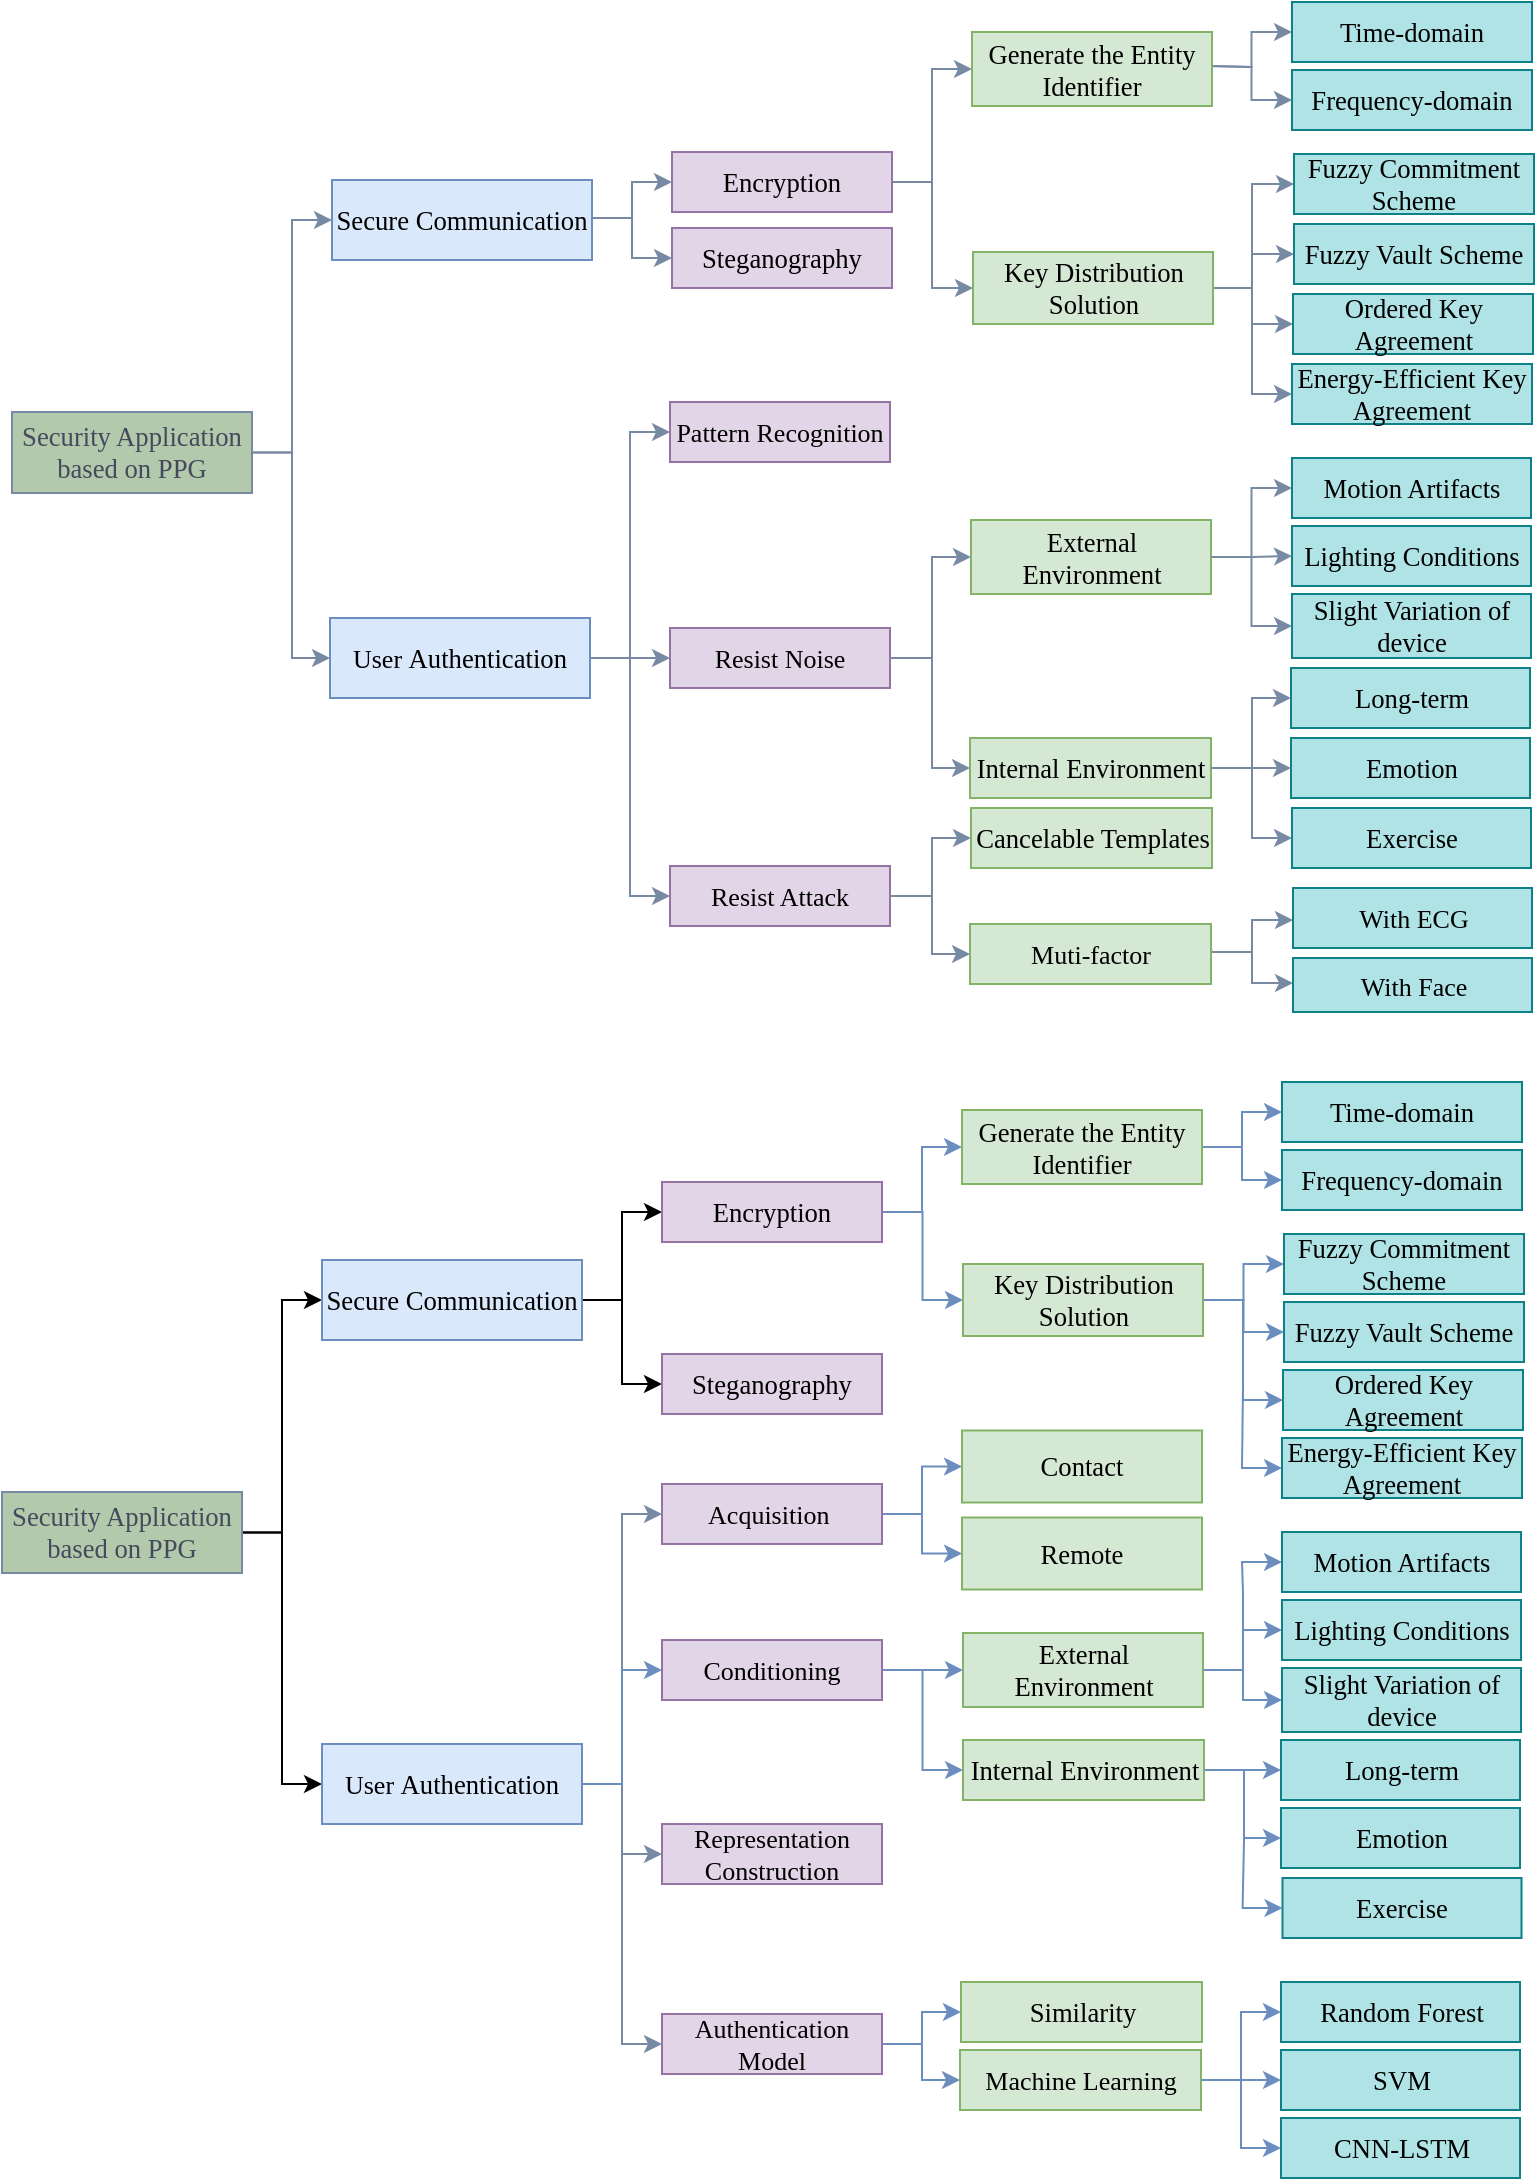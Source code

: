 <mxfile version="20.5.1" type="github">
  <diagram id="R2lEEEUBdFMjLlhIrx00" name="Page-1">
    <mxGraphModel dx="1434" dy="887" grid="1" gridSize="10" guides="1" tooltips="1" connect="1" arrows="1" fold="1" page="1" pageScale="1" pageWidth="850" pageHeight="1100" math="0" shadow="0" extFonts="Permanent Marker^https://fonts.googleapis.com/css?family=Permanent+Marker">
      <root>
        <mxCell id="0" />
        <mxCell id="1" parent="0" />
        <mxCell id="hjBMN0ESbZGBYcGNyfqj-2" style="edgeStyle=orthogonalEdgeStyle;rounded=0;orthogonalLoop=1;jettySize=auto;html=1;entryX=0;entryY=0.5;entryDx=0;entryDy=0;fillColor=#B2C9AB;strokeColor=#788AA3;fontColor=#46495D;exitX=1;exitY=0.5;exitDx=0;exitDy=0;" parent="1" source="7kK_4Ma0JGCiKMvr0xMD-1" target="hjBMN0ESbZGBYcGNyfqj-1" edge="1">
          <mxGeometry relative="1" as="geometry">
            <Array as="points">
              <mxPoint x="190" y="225" />
              <mxPoint x="190" y="109" />
            </Array>
            <mxPoint x="180" y="168.5" as="sourcePoint" />
            <mxPoint x="220" y="49" as="targetPoint" />
          </mxGeometry>
        </mxCell>
        <mxCell id="hjBMN0ESbZGBYcGNyfqj-22" style="edgeStyle=orthogonalEdgeStyle;rounded=0;orthogonalLoop=1;jettySize=auto;html=1;fillColor=#B2C9AB;strokeColor=#788AA3;fontColor=#46495D;exitX=1;exitY=0.5;exitDx=0;exitDy=0;entryX=0;entryY=0.5;entryDx=0;entryDy=0;" parent="1" source="7kK_4Ma0JGCiKMvr0xMD-1" target="O8F0JCfiDlLxA4v2om1o-1" edge="1">
          <mxGeometry relative="1" as="geometry">
            <mxPoint x="140" y="335" as="targetPoint" />
            <Array as="points">
              <mxPoint x="190" y="225" />
              <mxPoint x="190" y="328" />
            </Array>
            <mxPoint x="180" y="168.5" as="sourcePoint" />
          </mxGeometry>
        </mxCell>
        <mxCell id="7kK_4Ma0JGCiKMvr0xMD-1" value="&lt;span style=&quot;font-size: 10pt&quot;&gt;&lt;font face=&quot;Times New Roman&quot;&gt;Security Application based on PPG&lt;/font&gt;&lt;/span&gt;" style="rounded=0;whiteSpace=wrap;html=1;fillColor=#B2C9AB;strokeColor=#788AA3;fontColor=#46495D;" parent="1" vertex="1">
          <mxGeometry x="50" y="205" width="120" height="40.5" as="geometry" />
        </mxCell>
        <mxCell id="hjBMN0ESbZGBYcGNyfqj-33" style="edgeStyle=orthogonalEdgeStyle;rounded=0;orthogonalLoop=1;jettySize=auto;html=1;entryX=0;entryY=0.5;entryDx=0;entryDy=0;fillColor=#B2C9AB;strokeColor=#788AA3;exitX=1;exitY=0.5;exitDx=0;exitDy=0;fontColor=#46495D;" parent="1" source="O8F0JCfiDlLxA4v2om1o-4" target="hjBMN0ESbZGBYcGNyfqj-32" edge="1">
          <mxGeometry relative="1" as="geometry">
            <mxPoint x="586.5" y="379.93" as="sourcePoint" />
            <Array as="points">
              <mxPoint x="510" y="328" />
              <mxPoint x="510" y="277" />
            </Array>
          </mxGeometry>
        </mxCell>
        <mxCell id="hjBMN0ESbZGBYcGNyfqj-52" style="edgeStyle=orthogonalEdgeStyle;rounded=0;orthogonalLoop=1;jettySize=auto;html=1;entryX=0;entryY=0.5;entryDx=0;entryDy=0;fillColor=#B2C9AB;strokeColor=#788AA3;exitX=1;exitY=0.5;exitDx=0;exitDy=0;fontColor=#46495D;" parent="1" source="O8F0JCfiDlLxA4v2om1o-4" target="hjBMN0ESbZGBYcGNyfqj-51" edge="1">
          <mxGeometry relative="1" as="geometry">
            <mxPoint x="586.5" y="379.93" as="sourcePoint" />
            <Array as="points">
              <mxPoint x="510" y="328" />
              <mxPoint x="510" y="383" />
            </Array>
          </mxGeometry>
        </mxCell>
        <mxCell id="hjBMN0ESbZGBYcGNyfqj-8" style="edgeStyle=orthogonalEdgeStyle;rounded=0;orthogonalLoop=1;jettySize=auto;html=1;entryX=0;entryY=0.5;entryDx=0;entryDy=0;fillColor=#B2C9AB;strokeColor=#788AA3;fontColor=#46495D;" parent="1" target="hjBMN0ESbZGBYcGNyfqj-6" edge="1">
          <mxGeometry relative="1" as="geometry">
            <mxPoint x="340" y="118" as="sourcePoint" />
            <Array as="points">
              <mxPoint x="340" y="108" />
              <mxPoint x="360" y="108" />
              <mxPoint x="360" y="90" />
            </Array>
          </mxGeometry>
        </mxCell>
        <mxCell id="hjBMN0ESbZGBYcGNyfqj-9" style="edgeStyle=orthogonalEdgeStyle;rounded=0;orthogonalLoop=1;jettySize=auto;html=1;entryX=0;entryY=0.5;entryDx=0;entryDy=0;fillColor=#B2C9AB;strokeColor=#788AA3;fontColor=#46495D;" parent="1" target="hjBMN0ESbZGBYcGNyfqj-7" edge="1">
          <mxGeometry relative="1" as="geometry">
            <mxPoint x="340" y="108" as="sourcePoint" />
            <Array as="points">
              <mxPoint x="340" y="108" />
              <mxPoint x="360" y="108" />
              <mxPoint x="360" y="128" />
            </Array>
          </mxGeometry>
        </mxCell>
        <mxCell id="hjBMN0ESbZGBYcGNyfqj-1" value="&lt;span style=&quot;font-size: 10pt&quot;&gt;&lt;font face=&quot;Times New Roman&quot;&gt;Secure Communication&lt;/font&gt;&lt;/span&gt;" style="rounded=0;whiteSpace=wrap;html=1;fillColor=#dae8fc;strokeColor=#6c8ebf;" parent="1" vertex="1">
          <mxGeometry x="210" y="89" width="130" height="40" as="geometry" />
        </mxCell>
        <mxCell id="hjBMN0ESbZGBYcGNyfqj-12" style="edgeStyle=orthogonalEdgeStyle;rounded=0;orthogonalLoop=1;jettySize=auto;html=1;entryX=0;entryY=0.5;entryDx=0;entryDy=0;fillColor=#B2C9AB;strokeColor=#788AA3;fontColor=#46495D;exitX=1;exitY=0.5;exitDx=0;exitDy=0;" parent="1" source="hjBMN0ESbZGBYcGNyfqj-6" target="hjBMN0ESbZGBYcGNyfqj-10" edge="1">
          <mxGeometry relative="1" as="geometry">
            <mxPoint x="490.5" y="98.034" as="sourcePoint" />
            <Array as="points">
              <mxPoint x="510" y="90" />
              <mxPoint x="510" y="34" />
            </Array>
          </mxGeometry>
        </mxCell>
        <mxCell id="hjBMN0ESbZGBYcGNyfqj-13" style="edgeStyle=orthogonalEdgeStyle;rounded=0;orthogonalLoop=1;jettySize=auto;html=1;entryX=0;entryY=0.5;entryDx=0;entryDy=0;fillColor=#B2C9AB;strokeColor=#788AA3;fontColor=#46495D;exitX=1;exitY=0.5;exitDx=0;exitDy=0;" parent="1" source="hjBMN0ESbZGBYcGNyfqj-6" target="hjBMN0ESbZGBYcGNyfqj-11" edge="1">
          <mxGeometry relative="1" as="geometry">
            <mxPoint x="490.5" y="98.034" as="sourcePoint" />
            <Array as="points">
              <mxPoint x="510" y="90" />
              <mxPoint x="510" y="143" />
            </Array>
          </mxGeometry>
        </mxCell>
        <mxCell id="hjBMN0ESbZGBYcGNyfqj-6" value="&lt;span style=&quot;font-family: &amp;#34;noto_regular&amp;#34; ; font-size: 10pt&quot;&gt;Encryption&lt;/span&gt;" style="rounded=0;whiteSpace=wrap;html=1;fillColor=#e1d5e7;strokeColor=#9673a6;" parent="1" vertex="1">
          <mxGeometry x="380" y="75" width="110" height="30" as="geometry" />
        </mxCell>
        <mxCell id="hjBMN0ESbZGBYcGNyfqj-7" value="&lt;span style=&quot;font-family: &amp;#34;noto_regular&amp;#34; ; font-size: 10pt&quot;&gt;Steganography&lt;/span&gt;" style="rounded=0;whiteSpace=wrap;html=1;fillColor=#e1d5e7;strokeColor=#9673a6;" parent="1" vertex="1">
          <mxGeometry x="380" y="113" width="110" height="30" as="geometry" />
        </mxCell>
        <mxCell id="O8F0JCfiDlLxA4v2om1o-10" style="edgeStyle=orthogonalEdgeStyle;rounded=0;orthogonalLoop=1;jettySize=auto;html=1;entryX=0;entryY=0.5;entryDx=0;entryDy=0;fillColor=#B2C9AB;strokeColor=#788AA3;fontColor=#46495D;" parent="1" target="O8F0JCfiDlLxA4v2om1o-11" edge="1">
          <mxGeometry relative="1" as="geometry">
            <mxPoint x="676.5" y="-11" as="targetPoint" />
            <mxPoint x="648.5" y="32" as="sourcePoint" />
          </mxGeometry>
        </mxCell>
        <mxCell id="O8F0JCfiDlLxA4v2om1o-13" style="edgeStyle=orthogonalEdgeStyle;rounded=0;orthogonalLoop=1;jettySize=auto;html=1;entryX=0;entryY=0.5;entryDx=0;entryDy=0;fillColor=#B2C9AB;strokeColor=#788AA3;fontColor=#46495D;" parent="1" target="O8F0JCfiDlLxA4v2om1o-12" edge="1">
          <mxGeometry relative="1" as="geometry">
            <mxPoint x="648.5" y="32" as="sourcePoint" />
          </mxGeometry>
        </mxCell>
        <mxCell id="hjBMN0ESbZGBYcGNyfqj-10" value="&lt;span style=&quot;font-family: &amp;#34;noto_regular&amp;#34; ; font-size: 10pt&quot;&gt;Generate the Entity Identifier&lt;/span&gt;" style="rounded=0;whiteSpace=wrap;html=1;fillColor=#d5e8d4;strokeColor=#82b366;" parent="1" vertex="1">
          <mxGeometry x="530" y="15" width="120" height="37" as="geometry" />
        </mxCell>
        <mxCell id="hjBMN0ESbZGBYcGNyfqj-18" style="edgeStyle=orthogonalEdgeStyle;rounded=0;orthogonalLoop=1;jettySize=auto;html=1;entryX=0;entryY=0.5;entryDx=0;entryDy=0;fillColor=#B2C9AB;strokeColor=#788AA3;fontColor=#46495D;" parent="1" source="hjBMN0ESbZGBYcGNyfqj-11" target="hjBMN0ESbZGBYcGNyfqj-14" edge="1">
          <mxGeometry relative="1" as="geometry">
            <Array as="points">
              <mxPoint x="670" y="143" />
              <mxPoint x="670" y="91" />
            </Array>
          </mxGeometry>
        </mxCell>
        <mxCell id="hjBMN0ESbZGBYcGNyfqj-19" style="edgeStyle=orthogonalEdgeStyle;rounded=0;orthogonalLoop=1;jettySize=auto;html=1;fillColor=#B2C9AB;strokeColor=#788AA3;entryX=0;entryY=0.5;entryDx=0;entryDy=0;fontColor=#46495D;" parent="1" source="hjBMN0ESbZGBYcGNyfqj-11" target="hjBMN0ESbZGBYcGNyfqj-15" edge="1">
          <mxGeometry relative="1" as="geometry">
            <Array as="points">
              <mxPoint x="670" y="143" />
              <mxPoint x="670" y="126" />
            </Array>
          </mxGeometry>
        </mxCell>
        <mxCell id="hjBMN0ESbZGBYcGNyfqj-20" style="edgeStyle=orthogonalEdgeStyle;rounded=0;orthogonalLoop=1;jettySize=auto;html=1;entryX=0;entryY=0.5;entryDx=0;entryDy=0;fillColor=#B2C9AB;strokeColor=#788AA3;fontColor=#46495D;" parent="1" source="hjBMN0ESbZGBYcGNyfqj-11" target="hjBMN0ESbZGBYcGNyfqj-16" edge="1">
          <mxGeometry relative="1" as="geometry">
            <Array as="points">
              <mxPoint x="670" y="143" />
              <mxPoint x="670" y="161" />
            </Array>
          </mxGeometry>
        </mxCell>
        <mxCell id="hjBMN0ESbZGBYcGNyfqj-21" style="edgeStyle=orthogonalEdgeStyle;rounded=0;orthogonalLoop=1;jettySize=auto;html=1;entryX=0;entryY=0.5;entryDx=0;entryDy=0;fillColor=#B2C9AB;strokeColor=#788AA3;fontColor=#46495D;" parent="1" source="hjBMN0ESbZGBYcGNyfqj-11" target="hjBMN0ESbZGBYcGNyfqj-17" edge="1">
          <mxGeometry relative="1" as="geometry">
            <Array as="points">
              <mxPoint x="670" y="143" />
              <mxPoint x="670" y="196" />
            </Array>
          </mxGeometry>
        </mxCell>
        <mxCell id="hjBMN0ESbZGBYcGNyfqj-11" value="&lt;span style=&quot;font-family: &amp;#34;noto_regular&amp;#34; ; font-size: 10pt&quot;&gt;Key Distribution Solution&lt;/span&gt;" style="rounded=0;whiteSpace=wrap;html=1;fillColor=#d5e8d4;strokeColor=#82b366;" parent="1" vertex="1">
          <mxGeometry x="530.5" y="125" width="120" height="36" as="geometry" />
        </mxCell>
        <mxCell id="hjBMN0ESbZGBYcGNyfqj-14" value="&lt;span style=&quot;font-size: 10pt&quot;&gt;&lt;font face=&quot;Times New Roman&quot;&gt;Fuzzy Commitment Scheme&lt;/font&gt;&lt;/span&gt;" style="rounded=0;whiteSpace=wrap;html=1;fillColor=#b0e3e6;strokeColor=#0e8088;" parent="1" vertex="1">
          <mxGeometry x="691" y="76" width="120" height="30" as="geometry" />
        </mxCell>
        <mxCell id="hjBMN0ESbZGBYcGNyfqj-15" value="&lt;span style=&quot;font-family: &amp;#34;noto_regular&amp;#34; ; font-size: 10pt&quot;&gt;Fuzzy Vault Scheme&lt;/span&gt;" style="rounded=0;whiteSpace=wrap;html=1;fillColor=#b0e3e6;strokeColor=#0e8088;" parent="1" vertex="1">
          <mxGeometry x="691" y="111" width="120" height="30" as="geometry" />
        </mxCell>
        <mxCell id="hjBMN0ESbZGBYcGNyfqj-16" value="&lt;span style=&quot;font-size: 10pt&quot;&gt;&lt;font face=&quot;Times New Roman&quot;&gt;Ordered Key Agreement&lt;/font&gt;&lt;/span&gt;" style="rounded=0;whiteSpace=wrap;html=1;fillColor=#b0e3e6;strokeColor=#0e8088;" parent="1" vertex="1">
          <mxGeometry x="690.5" y="146" width="120" height="30" as="geometry" />
        </mxCell>
        <mxCell id="hjBMN0ESbZGBYcGNyfqj-17" value="&lt;span style=&quot;font-family: &amp;#34;noto_regular&amp;#34; ; font-size: 10pt&quot;&gt;Energy-Efficient Key Agreement&lt;/span&gt;" style="rounded=0;whiteSpace=wrap;html=1;fillColor=#b0e3e6;strokeColor=#0e8088;" parent="1" vertex="1">
          <mxGeometry x="690" y="181" width="120" height="30" as="geometry" />
        </mxCell>
        <mxCell id="hjBMN0ESbZGBYcGNyfqj-32" value="&lt;font face=&quot;noto_regular&quot;&gt;&lt;span style=&quot;font-size: 13.333px&quot;&gt;External Environment&lt;/span&gt;&lt;/font&gt;" style="rounded=0;whiteSpace=wrap;html=1;fillColor=#d5e8d4;strokeColor=#82b366;" parent="1" vertex="1">
          <mxGeometry x="529.5" y="259" width="120" height="37" as="geometry" />
        </mxCell>
        <mxCell id="hjBMN0ESbZGBYcGNyfqj-42" style="edgeStyle=orthogonalEdgeStyle;rounded=0;orthogonalLoop=1;jettySize=auto;html=1;entryX=0;entryY=0.5;entryDx=0;entryDy=0;fillColor=#B2C9AB;strokeColor=#788AA3;exitX=1;exitY=0.5;exitDx=0;exitDy=0;fontColor=#46495D;" parent="1" source="hjBMN0ESbZGBYcGNyfqj-32" target="hjBMN0ESbZGBYcGNyfqj-41" edge="1">
          <mxGeometry relative="1" as="geometry">
            <mxPoint x="686.5" y="341.875" as="sourcePoint" />
          </mxGeometry>
        </mxCell>
        <mxCell id="hjBMN0ESbZGBYcGNyfqj-44" style="edgeStyle=orthogonalEdgeStyle;rounded=0;orthogonalLoop=1;jettySize=auto;html=1;entryX=0;entryY=0.5;entryDx=0;entryDy=0;fillColor=#B2C9AB;strokeColor=#788AA3;exitX=1;exitY=0.5;exitDx=0;exitDy=0;fontColor=#46495D;" parent="1" source="hjBMN0ESbZGBYcGNyfqj-32" target="hjBMN0ESbZGBYcGNyfqj-43" edge="1">
          <mxGeometry relative="1" as="geometry">
            <mxPoint x="686.5" y="341.875" as="sourcePoint" />
          </mxGeometry>
        </mxCell>
        <mxCell id="hjBMN0ESbZGBYcGNyfqj-46" style="edgeStyle=orthogonalEdgeStyle;rounded=0;orthogonalLoop=1;jettySize=auto;html=1;entryX=0;entryY=0.5;entryDx=0;entryDy=0;fillColor=#B2C9AB;strokeColor=#788AA3;exitX=1;exitY=0.5;exitDx=0;exitDy=0;fontColor=#46495D;" parent="1" source="hjBMN0ESbZGBYcGNyfqj-32" target="hjBMN0ESbZGBYcGNyfqj-45" edge="1">
          <mxGeometry relative="1" as="geometry">
            <mxPoint x="686.5" y="341.875" as="sourcePoint" />
          </mxGeometry>
        </mxCell>
        <mxCell id="hjBMN0ESbZGBYcGNyfqj-41" value="&lt;font face=&quot;noto_regular&quot;&gt;&lt;span style=&quot;font-size: 13.333px&quot;&gt;Motion Artifacts&lt;/span&gt;&lt;/font&gt;" style="rounded=0;whiteSpace=wrap;html=1;fillColor=#b0e3e6;strokeColor=#0e8088;" parent="1" vertex="1">
          <mxGeometry x="690" y="228" width="119.5" height="30" as="geometry" />
        </mxCell>
        <mxCell id="hjBMN0ESbZGBYcGNyfqj-43" value="&lt;font face=&quot;noto_regular&quot;&gt;&lt;span style=&quot;font-size: 13.333px&quot;&gt;Lighting Conditions&lt;/span&gt;&lt;/font&gt;" style="rounded=0;whiteSpace=wrap;html=1;fillColor=#b0e3e6;strokeColor=#0e8088;" parent="1" vertex="1">
          <mxGeometry x="690" y="262" width="119.5" height="30" as="geometry" />
        </mxCell>
        <mxCell id="hjBMN0ESbZGBYcGNyfqj-45" value="&lt;font face=&quot;noto_regular&quot;&gt;&lt;span style=&quot;font-size: 13.333px&quot;&gt;Slight Variation of device&lt;/span&gt;&lt;/font&gt;" style="rounded=0;whiteSpace=wrap;html=1;fillColor=#b0e3e6;strokeColor=#0e8088;" parent="1" vertex="1">
          <mxGeometry x="690" y="296" width="119.5" height="32" as="geometry" />
        </mxCell>
        <mxCell id="P1gJU2RYVf4zMhqUEynG-3" style="edgeStyle=orthogonalEdgeStyle;rounded=0;orthogonalLoop=1;jettySize=auto;html=1;entryX=0;entryY=0.5;entryDx=0;entryDy=0;fillColor=#dae8fc;strokeColor=#788AA3;" parent="1" source="hjBMN0ESbZGBYcGNyfqj-51" target="P1gJU2RYVf4zMhqUEynG-2" edge="1">
          <mxGeometry relative="1" as="geometry">
            <Array as="points">
              <mxPoint x="670" y="383" />
              <mxPoint x="670" y="418" />
            </Array>
          </mxGeometry>
        </mxCell>
        <mxCell id="hjBMN0ESbZGBYcGNyfqj-51" value="&lt;p&gt;&lt;font face=&quot;noto_regular&quot;&gt;&lt;span style=&quot;font-size: 13.333px&quot;&gt;Internal Environment&lt;/span&gt;&lt;/font&gt;&lt;br&gt;&lt;/p&gt;" style="rounded=0;whiteSpace=wrap;html=1;fillColor=#d5e8d4;strokeColor=#82b366;" parent="1" vertex="1">
          <mxGeometry x="529" y="368" width="120.5" height="30" as="geometry" />
        </mxCell>
        <mxCell id="b4B3xjfFz9crl8QR97iu-2" style="edgeStyle=orthogonalEdgeStyle;rounded=0;orthogonalLoop=1;jettySize=auto;html=1;entryX=0;entryY=0.5;entryDx=0;entryDy=0;fillColor=#dae8fc;strokeColor=#788AA3;" parent="1" source="O8F0JCfiDlLxA4v2om1o-1" target="b4B3xjfFz9crl8QR97iu-1" edge="1">
          <mxGeometry relative="1" as="geometry" />
        </mxCell>
        <mxCell id="b4B3xjfFz9crl8QR97iu-9" style="edgeStyle=orthogonalEdgeStyle;rounded=0;orthogonalLoop=1;jettySize=auto;html=1;exitX=1;exitY=0.5;exitDx=0;exitDy=0;entryX=0;entryY=0.5;entryDx=0;entryDy=0;strokeColor=#788AA3;" parent="1" source="O8F0JCfiDlLxA4v2om1o-1" target="O8F0JCfiDlLxA4v2om1o-4" edge="1">
          <mxGeometry relative="1" as="geometry" />
        </mxCell>
        <mxCell id="How9pRoRXHg1b7DyR9z6-4" style="edgeStyle=orthogonalEdgeStyle;orthogonalLoop=1;jettySize=auto;html=1;entryX=0;entryY=0.5;entryDx=0;entryDy=0;shadow=0;fillColor=#dae8fc;rounded=0;strokeColor=#788AA3;" parent="1" source="O8F0JCfiDlLxA4v2om1o-1" target="How9pRoRXHg1b7DyR9z6-1" edge="1">
          <mxGeometry relative="1" as="geometry" />
        </mxCell>
        <mxCell id="O8F0JCfiDlLxA4v2om1o-1" value="&lt;font face=&quot;Times New Roman&quot;&gt;User&amp;nbsp;&lt;span style=&quot;font-size: 10pt&quot;&gt;Authentication&lt;/span&gt;&lt;/font&gt;" style="rounded=0;whiteSpace=wrap;html=1;fontSize=13;fillColor=#dae8fc;strokeColor=#6c8ebf;" parent="1" vertex="1">
          <mxGeometry x="209" y="308" width="130" height="40" as="geometry" />
        </mxCell>
        <mxCell id="O8F0JCfiDlLxA4v2om1o-4" value="&lt;font face=&quot;Times New Roman&quot;&gt;Resist Noise&lt;/font&gt;" style="rounded=0;whiteSpace=wrap;html=1;fontSize=13;fillColor=#e1d5e7;strokeColor=#9673a6;" parent="1" vertex="1">
          <mxGeometry x="379" y="313" width="110" height="30" as="geometry" />
        </mxCell>
        <mxCell id="O8F0JCfiDlLxA4v2om1o-19" style="edgeStyle=orthogonalEdgeStyle;rounded=0;orthogonalLoop=1;jettySize=auto;html=1;entryX=0;entryY=0.5;entryDx=0;entryDy=0;fillColor=#B2C9AB;strokeColor=#788AA3;fontColor=#46495D;" parent="1" edge="1">
          <mxGeometry relative="1" as="geometry">
            <mxPoint x="650" y="475" as="sourcePoint" />
            <Array as="points">
              <mxPoint x="670" y="475" />
              <mxPoint x="670" y="459" />
            </Array>
            <mxPoint x="690.5" y="459" as="targetPoint" />
          </mxGeometry>
        </mxCell>
        <mxCell id="O8F0JCfiDlLxA4v2om1o-20" style="edgeStyle=orthogonalEdgeStyle;rounded=0;orthogonalLoop=1;jettySize=auto;html=1;entryX=0;entryY=0.5;entryDx=0;entryDy=0;fillColor=#B2C9AB;strokeColor=#788AA3;fontColor=#46495D;exitX=1.001;exitY=0.474;exitDx=0;exitDy=0;exitPerimeter=0;" parent="1" edge="1">
          <mxGeometry relative="1" as="geometry">
            <Array as="points">
              <mxPoint x="650" y="475" />
              <mxPoint x="670" y="475" />
              <mxPoint x="670" y="491" />
            </Array>
            <mxPoint x="649.62" y="473.22" as="sourcePoint" />
            <mxPoint x="690.5" y="490.5" as="targetPoint" />
          </mxGeometry>
        </mxCell>
        <mxCell id="O8F0JCfiDlLxA4v2om1o-6" value="&lt;font face=&quot;Times New Roman&quot;&gt;Muti-factor&lt;/font&gt;" style="rounded=0;whiteSpace=wrap;html=1;fontSize=13;fillColor=#d5e8d4;strokeColor=#82b366;" parent="1" vertex="1">
          <mxGeometry x="529" y="461" width="120.5" height="30" as="geometry" />
        </mxCell>
        <mxCell id="O8F0JCfiDlLxA4v2om1o-11" value="&lt;font face=&quot;Times New Roman&quot;&gt;&lt;span style=&quot;font-size: 10pt&quot;&gt;Time-&lt;/span&gt;&lt;span style=&quot;font-size: 13.333px&quot;&gt;domain&lt;/span&gt;&lt;br&gt;&lt;/font&gt;" style="rounded=0;whiteSpace=wrap;html=1;fillColor=#b0e3e6;strokeColor=#0e8088;" parent="1" vertex="1">
          <mxGeometry x="690" width="120" height="30" as="geometry" />
        </mxCell>
        <mxCell id="O8F0JCfiDlLxA4v2om1o-12" value="&lt;font face=&quot;Times New Roman&quot;&gt;&lt;span style=&quot;font-size: 13.333px&quot;&gt;Frequency-domain&lt;/span&gt;&lt;br&gt;&lt;/font&gt;" style="rounded=0;whiteSpace=wrap;html=1;fillColor=#b0e3e6;strokeColor=#0e8088;" parent="1" vertex="1">
          <mxGeometry x="690" y="34" width="120" height="30" as="geometry" />
        </mxCell>
        <mxCell id="O8F0JCfiDlLxA4v2om1o-16" value="&lt;font face=&quot;Times New Roman&quot;&gt;With&amp;nbsp;ECG&lt;/font&gt;" style="whiteSpace=wrap;html=1;rounded=0;fontSize=13;strokeColor=#0e8088;fillColor=#b0e3e6;" parent="1" vertex="1">
          <mxGeometry x="690.5" y="443" width="119.5" height="30" as="geometry" />
        </mxCell>
        <mxCell id="O8F0JCfiDlLxA4v2om1o-17" value="&lt;font face=&quot;Times New Roman&quot;&gt;With&amp;nbsp;Face&lt;/font&gt;" style="whiteSpace=wrap;html=1;rounded=0;fontSize=13;strokeColor=#0e8088;fillColor=#b0e3e6;" parent="1" vertex="1">
          <mxGeometry x="690.5" y="478" width="119.5" height="27" as="geometry" />
        </mxCell>
        <mxCell id="9mRMOqYm-txZokKRFZZr-3" value="&lt;font face=&quot;noto_regular&quot;&gt;&lt;span style=&quot;font-size: 13.333px&quot;&gt;Long-term&lt;/span&gt;&lt;/font&gt;" style="rounded=0;whiteSpace=wrap;html=1;fillColor=#b0e3e6;strokeColor=#0e8088;" parent="1" vertex="1">
          <mxGeometry x="689.5" y="333" width="119.5" height="30" as="geometry" />
        </mxCell>
        <mxCell id="9mRMOqYm-txZokKRFZZr-4" style="edgeStyle=orthogonalEdgeStyle;rounded=0;orthogonalLoop=1;jettySize=auto;html=1;fillColor=#B2C9AB;exitX=1;exitY=0.5;exitDx=0;exitDy=0;fontColor=#46495D;entryX=0;entryY=0.5;entryDx=0;entryDy=0;strokeColor=#788AA3;" parent="1" source="hjBMN0ESbZGBYcGNyfqj-51" target="9mRMOqYm-txZokKRFZZr-3" edge="1">
          <mxGeometry relative="1" as="geometry">
            <mxPoint x="676.5" y="352.685" as="sourcePoint" />
            <mxPoint x="721.5" y="384.88" as="targetPoint" />
            <Array as="points">
              <mxPoint x="670" y="383" />
              <mxPoint x="670" y="348" />
            </Array>
          </mxGeometry>
        </mxCell>
        <mxCell id="9mRMOqYm-txZokKRFZZr-5" value="&lt;font face=&quot;noto_regular&quot;&gt;&lt;span style=&quot;font-size: 13.333px&quot;&gt;Emotion&lt;/span&gt;&lt;/font&gt;" style="rounded=0;whiteSpace=wrap;html=1;fillColor=#b0e3e6;strokeColor=#0e8088;" parent="1" vertex="1">
          <mxGeometry x="689.5" y="368" width="119.5" height="30" as="geometry" />
        </mxCell>
        <mxCell id="9mRMOqYm-txZokKRFZZr-6" style="edgeStyle=orthogonalEdgeStyle;rounded=0;orthogonalLoop=1;jettySize=auto;html=1;fillColor=#B2C9AB;strokeColor=#788AA3;exitX=1;exitY=0.5;exitDx=0;exitDy=0;fontColor=#46495D;entryX=0;entryY=0.5;entryDx=0;entryDy=0;" parent="1" source="hjBMN0ESbZGBYcGNyfqj-51" target="9mRMOqYm-txZokKRFZZr-5" edge="1">
          <mxGeometry relative="1" as="geometry">
            <mxPoint x="666.5" y="371.75" as="sourcePoint" />
            <mxPoint x="696.5" y="410.81" as="targetPoint" />
          </mxGeometry>
        </mxCell>
        <mxCell id="b4B3xjfFz9crl8QR97iu-1" value="&lt;font face=&quot;Times New Roman&quot;&gt;Pattern Recognition&lt;/font&gt;" style="rounded=0;whiteSpace=wrap;html=1;fontSize=13;fillColor=#e1d5e7;strokeColor=#9673a6;" parent="1" vertex="1">
          <mxGeometry x="379" y="200" width="110" height="30" as="geometry" />
        </mxCell>
        <mxCell id="b4B3xjfFz9crl8QR97iu-11" value="&lt;span style=&quot;font-family: &amp;#34;noto_regular&amp;#34; ; font-size: 10pt&quot;&gt;Cancelable Templates&lt;/span&gt;" style="rounded=0;whiteSpace=wrap;html=1;fillColor=#d5e8d4;strokeColor=#82b366;" parent="1" vertex="1">
          <mxGeometry x="529.5" y="403" width="120.5" height="30" as="geometry" />
        </mxCell>
        <mxCell id="How9pRoRXHg1b7DyR9z6-5" style="edgeStyle=orthogonalEdgeStyle;rounded=0;orthogonalLoop=1;jettySize=auto;html=1;entryX=0;entryY=0.5;entryDx=0;entryDy=0;shadow=0;fillColor=#dae8fc;strokeColor=#788AA3;" parent="1" edge="1">
          <mxGeometry relative="1" as="geometry">
            <mxPoint x="489" y="447" as="sourcePoint" />
            <mxPoint x="529" y="476" as="targetPoint" />
            <Array as="points">
              <mxPoint x="510" y="447" />
              <mxPoint x="510" y="476" />
            </Array>
          </mxGeometry>
        </mxCell>
        <mxCell id="How9pRoRXHg1b7DyR9z6-6" style="edgeStyle=orthogonalEdgeStyle;rounded=0;orthogonalLoop=1;jettySize=auto;html=1;entryX=0;entryY=0.5;entryDx=0;entryDy=0;shadow=0;fillColor=#dae8fc;strokeColor=#788AA3;" parent="1" source="How9pRoRXHg1b7DyR9z6-1" target="b4B3xjfFz9crl8QR97iu-11" edge="1">
          <mxGeometry relative="1" as="geometry">
            <Array as="points">
              <mxPoint x="510" y="447" />
              <mxPoint x="510" y="418" />
            </Array>
          </mxGeometry>
        </mxCell>
        <mxCell id="How9pRoRXHg1b7DyR9z6-1" value="&lt;font face=&quot;Times New Roman&quot;&gt;Resist Attack&lt;/font&gt;" style="rounded=0;whiteSpace=wrap;html=1;fontSize=13;fillColor=#e1d5e7;strokeColor=#9673a6;" parent="1" vertex="1">
          <mxGeometry x="379" y="432" width="110" height="30" as="geometry" />
        </mxCell>
        <mxCell id="P1gJU2RYVf4zMhqUEynG-2" value="&lt;font face=&quot;noto_regular&quot;&gt;&lt;span style=&quot;font-size: 13.333px&quot;&gt;Exercise&lt;/span&gt;&lt;/font&gt;" style="rounded=0;whiteSpace=wrap;html=1;fillColor=#b0e3e6;strokeColor=#0e8088;" parent="1" vertex="1">
          <mxGeometry x="690" y="403" width="119.5" height="30" as="geometry" />
        </mxCell>
        <mxCell id="SGGFD_9R_HXyIy6GRMr9-72" style="edgeStyle=orthogonalEdgeStyle;rounded=0;orthogonalLoop=1;jettySize=auto;html=1;entryX=0;entryY=0.5;entryDx=0;entryDy=0;" edge="1" parent="1" source="SGGFD_9R_HXyIy6GRMr9-3" target="SGGFD_9R_HXyIy6GRMr9-8">
          <mxGeometry relative="1" as="geometry" />
        </mxCell>
        <mxCell id="SGGFD_9R_HXyIy6GRMr9-73" style="edgeStyle=orthogonalEdgeStyle;rounded=0;orthogonalLoop=1;jettySize=auto;html=1;entryX=0;entryY=0.5;entryDx=0;entryDy=0;" edge="1" parent="1" source="SGGFD_9R_HXyIy6GRMr9-3" target="SGGFD_9R_HXyIy6GRMr9-37">
          <mxGeometry relative="1" as="geometry" />
        </mxCell>
        <mxCell id="SGGFD_9R_HXyIy6GRMr9-3" value="&lt;span style=&quot;font-size: 10pt&quot;&gt;&lt;font face=&quot;Times New Roman&quot;&gt;Security Application based on PPG&lt;/font&gt;&lt;/span&gt;" style="rounded=0;whiteSpace=wrap;html=1;fillColor=#B2C9AB;strokeColor=#788AA3;fontColor=#46495D;" vertex="1" parent="1">
          <mxGeometry x="45" y="745" width="120" height="40.5" as="geometry" />
        </mxCell>
        <mxCell id="SGGFD_9R_HXyIy6GRMr9-99" style="edgeStyle=orthogonalEdgeStyle;rounded=0;orthogonalLoop=1;jettySize=auto;html=1;entryX=0;entryY=0.5;entryDx=0;entryDy=0;" edge="1" parent="1" source="SGGFD_9R_HXyIy6GRMr9-8" target="SGGFD_9R_HXyIy6GRMr9-11">
          <mxGeometry relative="1" as="geometry" />
        </mxCell>
        <mxCell id="SGGFD_9R_HXyIy6GRMr9-100" style="edgeStyle=orthogonalEdgeStyle;rounded=0;orthogonalLoop=1;jettySize=auto;html=1;entryX=0;entryY=0.5;entryDx=0;entryDy=0;" edge="1" parent="1" source="SGGFD_9R_HXyIy6GRMr9-8" target="SGGFD_9R_HXyIy6GRMr9-12">
          <mxGeometry relative="1" as="geometry" />
        </mxCell>
        <mxCell id="SGGFD_9R_HXyIy6GRMr9-8" value="&lt;span style=&quot;font-size: 10pt&quot;&gt;&lt;font face=&quot;Times New Roman&quot;&gt;Secure Communication&lt;/font&gt;&lt;/span&gt;" style="rounded=0;whiteSpace=wrap;html=1;fillColor=#dae8fc;strokeColor=#6c8ebf;" vertex="1" parent="1">
          <mxGeometry x="205" y="629" width="130" height="40" as="geometry" />
        </mxCell>
        <mxCell id="SGGFD_9R_HXyIy6GRMr9-79" style="edgeStyle=orthogonalEdgeStyle;rounded=0;orthogonalLoop=1;jettySize=auto;html=1;entryX=0;entryY=0.5;entryDx=0;entryDy=0;fillColor=#dae8fc;strokeColor=#6c8ebf;" edge="1" parent="1" source="SGGFD_9R_HXyIy6GRMr9-11" target="SGGFD_9R_HXyIy6GRMr9-15">
          <mxGeometry relative="1" as="geometry" />
        </mxCell>
        <mxCell id="SGGFD_9R_HXyIy6GRMr9-80" style="edgeStyle=orthogonalEdgeStyle;rounded=0;orthogonalLoop=1;jettySize=auto;html=1;entryX=0;entryY=0.5;entryDx=0;entryDy=0;fillColor=#dae8fc;strokeColor=#6c8ebf;" edge="1" parent="1" source="SGGFD_9R_HXyIy6GRMr9-11" target="SGGFD_9R_HXyIy6GRMr9-20">
          <mxGeometry relative="1" as="geometry" />
        </mxCell>
        <mxCell id="SGGFD_9R_HXyIy6GRMr9-11" value="&lt;span style=&quot;font-family: &amp;#34;noto_regular&amp;#34; ; font-size: 10pt&quot;&gt;Encryption&lt;/span&gt;" style="rounded=0;whiteSpace=wrap;html=1;fillColor=#e1d5e7;strokeColor=#9673a6;" vertex="1" parent="1">
          <mxGeometry x="375" y="590" width="110" height="30" as="geometry" />
        </mxCell>
        <mxCell id="SGGFD_9R_HXyIy6GRMr9-12" value="&lt;span style=&quot;font-family: &amp;#34;noto_regular&amp;#34; ; font-size: 10pt&quot;&gt;Steganography&lt;/span&gt;" style="rounded=0;whiteSpace=wrap;html=1;fillColor=#e1d5e7;strokeColor=#9673a6;" vertex="1" parent="1">
          <mxGeometry x="375" y="676" width="110" height="30" as="geometry" />
        </mxCell>
        <mxCell id="SGGFD_9R_HXyIy6GRMr9-77" style="edgeStyle=orthogonalEdgeStyle;rounded=0;orthogonalLoop=1;jettySize=auto;html=1;entryX=0;entryY=0.5;entryDx=0;entryDy=0;fillColor=#dae8fc;strokeColor=#6c8ebf;" edge="1" parent="1" source="SGGFD_9R_HXyIy6GRMr9-15" target="SGGFD_9R_HXyIy6GRMr9-42">
          <mxGeometry relative="1" as="geometry" />
        </mxCell>
        <mxCell id="SGGFD_9R_HXyIy6GRMr9-78" style="edgeStyle=orthogonalEdgeStyle;rounded=0;orthogonalLoop=1;jettySize=auto;html=1;fillColor=#dae8fc;strokeColor=#6c8ebf;" edge="1" parent="1" source="SGGFD_9R_HXyIy6GRMr9-15" target="SGGFD_9R_HXyIy6GRMr9-43">
          <mxGeometry relative="1" as="geometry" />
        </mxCell>
        <mxCell id="SGGFD_9R_HXyIy6GRMr9-15" value="&lt;span style=&quot;font-family: &amp;#34;noto_regular&amp;#34; ; font-size: 10pt&quot;&gt;Generate the Entity Identifier&lt;/span&gt;" style="rounded=0;whiteSpace=wrap;html=1;fillColor=#d5e8d4;strokeColor=#82b366;" vertex="1" parent="1">
          <mxGeometry x="525" y="554" width="120" height="37" as="geometry" />
        </mxCell>
        <mxCell id="SGGFD_9R_HXyIy6GRMr9-81" style="edgeStyle=orthogonalEdgeStyle;rounded=0;orthogonalLoop=1;jettySize=auto;html=1;entryX=0;entryY=0.5;entryDx=0;entryDy=0;fillColor=#dae8fc;strokeColor=#6c8ebf;" edge="1" parent="1" source="SGGFD_9R_HXyIy6GRMr9-20" target="SGGFD_9R_HXyIy6GRMr9-21">
          <mxGeometry relative="1" as="geometry" />
        </mxCell>
        <mxCell id="SGGFD_9R_HXyIy6GRMr9-82" style="edgeStyle=orthogonalEdgeStyle;rounded=0;orthogonalLoop=1;jettySize=auto;html=1;entryX=0;entryY=0.5;entryDx=0;entryDy=0;fillColor=#dae8fc;strokeColor=#6c8ebf;" edge="1" parent="1" source="SGGFD_9R_HXyIy6GRMr9-20" target="SGGFD_9R_HXyIy6GRMr9-22">
          <mxGeometry relative="1" as="geometry" />
        </mxCell>
        <mxCell id="SGGFD_9R_HXyIy6GRMr9-83" style="edgeStyle=orthogonalEdgeStyle;rounded=0;orthogonalLoop=1;jettySize=auto;html=1;entryX=0;entryY=0.5;entryDx=0;entryDy=0;fillColor=#dae8fc;strokeColor=#6c8ebf;" edge="1" parent="1" source="SGGFD_9R_HXyIy6GRMr9-20" target="SGGFD_9R_HXyIy6GRMr9-23">
          <mxGeometry relative="1" as="geometry" />
        </mxCell>
        <mxCell id="SGGFD_9R_HXyIy6GRMr9-84" style="edgeStyle=orthogonalEdgeStyle;rounded=0;orthogonalLoop=1;jettySize=auto;html=1;entryX=0;entryY=0.5;entryDx=0;entryDy=0;fillColor=#dae8fc;strokeColor=#6c8ebf;" edge="1" parent="1" source="SGGFD_9R_HXyIy6GRMr9-20" target="SGGFD_9R_HXyIy6GRMr9-24">
          <mxGeometry relative="1" as="geometry" />
        </mxCell>
        <mxCell id="SGGFD_9R_HXyIy6GRMr9-20" value="&lt;span style=&quot;font-family: &amp;#34;noto_regular&amp;#34; ; font-size: 10pt&quot;&gt;Key Distribution Solution&lt;/span&gt;" style="rounded=0;whiteSpace=wrap;html=1;fillColor=#d5e8d4;strokeColor=#82b366;" vertex="1" parent="1">
          <mxGeometry x="525.5" y="631" width="120" height="36" as="geometry" />
        </mxCell>
        <mxCell id="SGGFD_9R_HXyIy6GRMr9-21" value="&lt;span style=&quot;font-size: 10pt&quot;&gt;&lt;font face=&quot;Times New Roman&quot;&gt;Fuzzy Commitment Scheme&lt;/font&gt;&lt;/span&gt;" style="rounded=0;whiteSpace=wrap;html=1;fillColor=#b0e3e6;strokeColor=#0e8088;" vertex="1" parent="1">
          <mxGeometry x="686" y="616" width="120" height="30" as="geometry" />
        </mxCell>
        <mxCell id="SGGFD_9R_HXyIy6GRMr9-22" value="&lt;span style=&quot;font-family: &amp;#34;noto_regular&amp;#34; ; font-size: 10pt&quot;&gt;Fuzzy Vault Scheme&lt;/span&gt;" style="rounded=0;whiteSpace=wrap;html=1;fillColor=#b0e3e6;strokeColor=#0e8088;" vertex="1" parent="1">
          <mxGeometry x="686" y="650" width="120" height="30" as="geometry" />
        </mxCell>
        <mxCell id="SGGFD_9R_HXyIy6GRMr9-23" value="&lt;span style=&quot;font-size: 10pt&quot;&gt;&lt;font face=&quot;Times New Roman&quot;&gt;Ordered Key Agreement&lt;/font&gt;&lt;/span&gt;" style="rounded=0;whiteSpace=wrap;html=1;fillColor=#b0e3e6;strokeColor=#0e8088;" vertex="1" parent="1">
          <mxGeometry x="685.5" y="684" width="120" height="30" as="geometry" />
        </mxCell>
        <mxCell id="SGGFD_9R_HXyIy6GRMr9-24" value="&lt;span style=&quot;font-family: &amp;#34;noto_regular&amp;#34; ; font-size: 10pt&quot;&gt;Energy-Efficient Key Agreement&lt;/span&gt;" style="rounded=0;whiteSpace=wrap;html=1;fillColor=#b0e3e6;strokeColor=#0e8088;" vertex="1" parent="1">
          <mxGeometry x="685" y="718" width="120" height="30" as="geometry" />
        </mxCell>
        <mxCell id="SGGFD_9R_HXyIy6GRMr9-89" style="edgeStyle=orthogonalEdgeStyle;rounded=0;orthogonalLoop=1;jettySize=auto;html=1;entryX=0;entryY=0.5;entryDx=0;entryDy=0;fillColor=#dae8fc;strokeColor=#6c8ebf;" edge="1" parent="1" source="SGGFD_9R_HXyIy6GRMr9-25" target="SGGFD_9R_HXyIy6GRMr9-29">
          <mxGeometry relative="1" as="geometry" />
        </mxCell>
        <mxCell id="SGGFD_9R_HXyIy6GRMr9-90" style="edgeStyle=orthogonalEdgeStyle;rounded=0;orthogonalLoop=1;jettySize=auto;html=1;entryX=0;entryY=0.5;entryDx=0;entryDy=0;fillColor=#dae8fc;strokeColor=#6c8ebf;" edge="1" parent="1" source="SGGFD_9R_HXyIy6GRMr9-25" target="SGGFD_9R_HXyIy6GRMr9-30">
          <mxGeometry relative="1" as="geometry" />
        </mxCell>
        <mxCell id="SGGFD_9R_HXyIy6GRMr9-91" style="edgeStyle=orthogonalEdgeStyle;rounded=0;orthogonalLoop=1;jettySize=auto;html=1;entryX=0;entryY=0.5;entryDx=0;entryDy=0;fillColor=#dae8fc;strokeColor=#6c8ebf;" edge="1" parent="1" source="SGGFD_9R_HXyIy6GRMr9-25" target="SGGFD_9R_HXyIy6GRMr9-31">
          <mxGeometry relative="1" as="geometry" />
        </mxCell>
        <mxCell id="SGGFD_9R_HXyIy6GRMr9-25" value="&lt;font face=&quot;noto_regular&quot;&gt;&lt;span style=&quot;font-size: 13.333px&quot;&gt;External Environment&lt;/span&gt;&lt;/font&gt;" style="rounded=0;whiteSpace=wrap;html=1;fillColor=#d5e8d4;strokeColor=#82b366;" vertex="1" parent="1">
          <mxGeometry x="525.5" y="815.5" width="120" height="37" as="geometry" />
        </mxCell>
        <mxCell id="SGGFD_9R_HXyIy6GRMr9-29" value="&lt;font face=&quot;noto_regular&quot;&gt;&lt;span style=&quot;font-size: 13.333px&quot;&gt;Motion Artifacts&lt;/span&gt;&lt;/font&gt;" style="rounded=0;whiteSpace=wrap;html=1;fillColor=#b0e3e6;strokeColor=#0e8088;" vertex="1" parent="1">
          <mxGeometry x="685" y="765" width="119.5" height="30" as="geometry" />
        </mxCell>
        <mxCell id="SGGFD_9R_HXyIy6GRMr9-30" value="&lt;font face=&quot;noto_regular&quot;&gt;&lt;span style=&quot;font-size: 13.333px&quot;&gt;Lighting Conditions&lt;/span&gt;&lt;/font&gt;" style="rounded=0;whiteSpace=wrap;html=1;fillColor=#b0e3e6;strokeColor=#0e8088;" vertex="1" parent="1">
          <mxGeometry x="685" y="799" width="119.5" height="30" as="geometry" />
        </mxCell>
        <mxCell id="SGGFD_9R_HXyIy6GRMr9-31" value="&lt;font face=&quot;noto_regular&quot;&gt;&lt;span style=&quot;font-size: 13.333px&quot;&gt;Slight Variation of device&lt;/span&gt;&lt;/font&gt;" style="rounded=0;whiteSpace=wrap;html=1;fillColor=#b0e3e6;strokeColor=#0e8088;" vertex="1" parent="1">
          <mxGeometry x="685" y="833" width="119.5" height="32" as="geometry" />
        </mxCell>
        <mxCell id="SGGFD_9R_HXyIy6GRMr9-92" style="edgeStyle=orthogonalEdgeStyle;rounded=0;orthogonalLoop=1;jettySize=auto;html=1;entryX=0;entryY=0.5;entryDx=0;entryDy=0;fillColor=#dae8fc;strokeColor=#6c8ebf;" edge="1" parent="1" source="SGGFD_9R_HXyIy6GRMr9-33" target="SGGFD_9R_HXyIy6GRMr9-46">
          <mxGeometry relative="1" as="geometry" />
        </mxCell>
        <mxCell id="SGGFD_9R_HXyIy6GRMr9-94" style="edgeStyle=orthogonalEdgeStyle;rounded=0;orthogonalLoop=1;jettySize=auto;html=1;entryX=0;entryY=0.5;entryDx=0;entryDy=0;fillColor=#dae8fc;strokeColor=#6c8ebf;" edge="1" parent="1" source="SGGFD_9R_HXyIy6GRMr9-33" target="SGGFD_9R_HXyIy6GRMr9-48">
          <mxGeometry relative="1" as="geometry" />
        </mxCell>
        <mxCell id="SGGFD_9R_HXyIy6GRMr9-98" style="edgeStyle=orthogonalEdgeStyle;rounded=0;orthogonalLoop=1;jettySize=auto;html=1;entryX=0;entryY=0.5;entryDx=0;entryDy=0;fillColor=#dae8fc;strokeColor=#6c8ebf;" edge="1" parent="1" source="SGGFD_9R_HXyIy6GRMr9-33" target="SGGFD_9R_HXyIy6GRMr9-97">
          <mxGeometry relative="1" as="geometry" />
        </mxCell>
        <mxCell id="SGGFD_9R_HXyIy6GRMr9-33" value="&lt;p&gt;&lt;font face=&quot;noto_regular&quot;&gt;&lt;span style=&quot;font-size: 13.333px&quot;&gt;Internal Environment&lt;/span&gt;&lt;/font&gt;&lt;br&gt;&lt;/p&gt;" style="rounded=0;whiteSpace=wrap;html=1;fillColor=#d5e8d4;strokeColor=#82b366;" vertex="1" parent="1">
          <mxGeometry x="525.5" y="869" width="120.5" height="30" as="geometry" />
        </mxCell>
        <mxCell id="SGGFD_9R_HXyIy6GRMr9-34" style="edgeStyle=orthogonalEdgeStyle;rounded=0;orthogonalLoop=1;jettySize=auto;html=1;entryX=0;entryY=0.5;entryDx=0;entryDy=0;fillColor=#dae8fc;strokeColor=#788AA3;" edge="1" parent="1" source="SGGFD_9R_HXyIy6GRMr9-37" target="SGGFD_9R_HXyIy6GRMr9-50">
          <mxGeometry relative="1" as="geometry" />
        </mxCell>
        <mxCell id="SGGFD_9R_HXyIy6GRMr9-35" style="edgeStyle=orthogonalEdgeStyle;rounded=0;orthogonalLoop=1;jettySize=auto;html=1;exitX=1;exitY=0.5;exitDx=0;exitDy=0;entryX=0;entryY=0.5;entryDx=0;entryDy=0;strokeColor=#788AA3;" edge="1" parent="1" source="SGGFD_9R_HXyIy6GRMr9-37" target="SGGFD_9R_HXyIy6GRMr9-38">
          <mxGeometry relative="1" as="geometry" />
        </mxCell>
        <mxCell id="SGGFD_9R_HXyIy6GRMr9-36" style="edgeStyle=orthogonalEdgeStyle;orthogonalLoop=1;jettySize=auto;html=1;entryX=0;entryY=0.5;entryDx=0;entryDy=0;shadow=0;fillColor=#dae8fc;rounded=0;strokeColor=#788AA3;" edge="1" parent="1" source="SGGFD_9R_HXyIy6GRMr9-37" target="SGGFD_9R_HXyIy6GRMr9-54">
          <mxGeometry relative="1" as="geometry" />
        </mxCell>
        <mxCell id="SGGFD_9R_HXyIy6GRMr9-93" style="edgeStyle=orthogonalEdgeStyle;rounded=0;orthogonalLoop=1;jettySize=auto;html=1;entryX=0;entryY=0.5;entryDx=0;entryDy=0;fillColor=#dae8fc;strokeColor=#6c8ebf;" edge="1" parent="1" source="SGGFD_9R_HXyIy6GRMr9-37" target="SGGFD_9R_HXyIy6GRMr9-56">
          <mxGeometry relative="1" as="geometry" />
        </mxCell>
        <mxCell id="SGGFD_9R_HXyIy6GRMr9-37" value="&lt;font face=&quot;Times New Roman&quot;&gt;User&amp;nbsp;&lt;span style=&quot;font-size: 10pt&quot;&gt;Authentication&lt;/span&gt;&lt;/font&gt;" style="rounded=0;whiteSpace=wrap;html=1;fontSize=13;fillColor=#dae8fc;strokeColor=#6c8ebf;" vertex="1" parent="1">
          <mxGeometry x="205" y="871" width="130" height="40" as="geometry" />
        </mxCell>
        <mxCell id="SGGFD_9R_HXyIy6GRMr9-38" value="&lt;font face=&quot;Times New Roman&quot;&gt;Representation Construction&lt;/font&gt;" style="rounded=0;whiteSpace=wrap;html=1;fontSize=13;fillColor=#e1d5e7;strokeColor=#9673a6;" vertex="1" parent="1">
          <mxGeometry x="375" y="911" width="110" height="30" as="geometry" />
        </mxCell>
        <mxCell id="SGGFD_9R_HXyIy6GRMr9-101" style="edgeStyle=orthogonalEdgeStyle;rounded=0;orthogonalLoop=1;jettySize=auto;html=1;entryX=0;entryY=0.5;entryDx=0;entryDy=0;fillColor=#dae8fc;strokeColor=#6c8ebf;" edge="1" parent="1" source="SGGFD_9R_HXyIy6GRMr9-41" target="SGGFD_9R_HXyIy6GRMr9-102">
          <mxGeometry relative="1" as="geometry">
            <mxPoint x="670" y="1010" as="targetPoint" />
          </mxGeometry>
        </mxCell>
        <mxCell id="SGGFD_9R_HXyIy6GRMr9-105" style="edgeStyle=orthogonalEdgeStyle;rounded=0;orthogonalLoop=1;jettySize=auto;html=1;entryX=0;entryY=0.5;entryDx=0;entryDy=0;fillColor=#dae8fc;strokeColor=#6c8ebf;" edge="1" parent="1" source="SGGFD_9R_HXyIy6GRMr9-41" target="SGGFD_9R_HXyIy6GRMr9-103">
          <mxGeometry relative="1" as="geometry" />
        </mxCell>
        <mxCell id="SGGFD_9R_HXyIy6GRMr9-106" style="edgeStyle=orthogonalEdgeStyle;rounded=0;orthogonalLoop=1;jettySize=auto;html=1;entryX=0;entryY=0.5;entryDx=0;entryDy=0;fillColor=#dae8fc;strokeColor=#6c8ebf;" edge="1" parent="1" source="SGGFD_9R_HXyIy6GRMr9-41" target="SGGFD_9R_HXyIy6GRMr9-104">
          <mxGeometry relative="1" as="geometry" />
        </mxCell>
        <mxCell id="SGGFD_9R_HXyIy6GRMr9-41" value="&lt;font face=&quot;Times New Roman&quot;&gt;Machine Learning&lt;/font&gt;" style="rounded=0;whiteSpace=wrap;html=1;fontSize=13;fillColor=#d5e8d4;strokeColor=#82b366;" vertex="1" parent="1">
          <mxGeometry x="524" y="1024" width="120.5" height="30" as="geometry" />
        </mxCell>
        <mxCell id="SGGFD_9R_HXyIy6GRMr9-42" value="&lt;font face=&quot;Times New Roman&quot;&gt;&lt;span style=&quot;font-size: 10pt&quot;&gt;Time-&lt;/span&gt;&lt;span style=&quot;font-size: 13.333px&quot;&gt;domain&lt;/span&gt;&lt;br&gt;&lt;/font&gt;" style="rounded=0;whiteSpace=wrap;html=1;fillColor=#b0e3e6;strokeColor=#0e8088;" vertex="1" parent="1">
          <mxGeometry x="685" y="540" width="120" height="30" as="geometry" />
        </mxCell>
        <mxCell id="SGGFD_9R_HXyIy6GRMr9-43" value="&lt;font face=&quot;Times New Roman&quot;&gt;&lt;span style=&quot;font-size: 13.333px&quot;&gt;Frequency-domain&lt;/span&gt;&lt;br&gt;&lt;/font&gt;" style="rounded=0;whiteSpace=wrap;html=1;fillColor=#b0e3e6;strokeColor=#0e8088;" vertex="1" parent="1">
          <mxGeometry x="685" y="574" width="120" height="30" as="geometry" />
        </mxCell>
        <mxCell id="SGGFD_9R_HXyIy6GRMr9-46" value="&lt;font face=&quot;noto_regular&quot;&gt;&lt;span style=&quot;font-size: 13.333px&quot;&gt;Long-term&lt;/span&gt;&lt;/font&gt;" style="rounded=0;whiteSpace=wrap;html=1;fillColor=#b0e3e6;strokeColor=#0e8088;" vertex="1" parent="1">
          <mxGeometry x="684.5" y="869" width="119.5" height="30" as="geometry" />
        </mxCell>
        <mxCell id="SGGFD_9R_HXyIy6GRMr9-48" value="&lt;font face=&quot;noto_regular&quot;&gt;&lt;span style=&quot;font-size: 13.333px&quot;&gt;Emotion&lt;/span&gt;&lt;/font&gt;" style="rounded=0;whiteSpace=wrap;html=1;fillColor=#b0e3e6;strokeColor=#0e8088;" vertex="1" parent="1">
          <mxGeometry x="684.5" y="903" width="119.5" height="30" as="geometry" />
        </mxCell>
        <mxCell id="SGGFD_9R_HXyIy6GRMr9-85" style="edgeStyle=orthogonalEdgeStyle;rounded=0;orthogonalLoop=1;jettySize=auto;html=1;fillColor=#dae8fc;strokeColor=#6c8ebf;" edge="1" parent="1" source="SGGFD_9R_HXyIy6GRMr9-50" target="SGGFD_9R_HXyIy6GRMr9-76">
          <mxGeometry relative="1" as="geometry" />
        </mxCell>
        <mxCell id="SGGFD_9R_HXyIy6GRMr9-86" style="edgeStyle=orthogonalEdgeStyle;rounded=0;orthogonalLoop=1;jettySize=auto;html=1;entryX=0;entryY=0.5;entryDx=0;entryDy=0;fillColor=#dae8fc;strokeColor=#6c8ebf;" edge="1" parent="1" source="SGGFD_9R_HXyIy6GRMr9-50" target="SGGFD_9R_HXyIy6GRMr9-75">
          <mxGeometry relative="1" as="geometry" />
        </mxCell>
        <mxCell id="SGGFD_9R_HXyIy6GRMr9-50" value="&lt;font face=&quot;Times New Roman&quot;&gt;Acquisition&amp;nbsp;&lt;/font&gt;" style="rounded=0;whiteSpace=wrap;html=1;fontSize=13;fillColor=#e1d5e7;strokeColor=#9673a6;" vertex="1" parent="1">
          <mxGeometry x="375" y="741" width="110" height="30" as="geometry" />
        </mxCell>
        <mxCell id="SGGFD_9R_HXyIy6GRMr9-51" value="&lt;font face=&quot;noto_regular&quot;&gt;&lt;span style=&quot;font-size: 13.333px;&quot;&gt;Similarity&lt;/span&gt;&lt;/font&gt;" style="rounded=0;whiteSpace=wrap;html=1;fillColor=#d5e8d4;strokeColor=#82b366;" vertex="1" parent="1">
          <mxGeometry x="524.5" y="990" width="120.5" height="30" as="geometry" />
        </mxCell>
        <mxCell id="SGGFD_9R_HXyIy6GRMr9-107" style="edgeStyle=orthogonalEdgeStyle;rounded=0;orthogonalLoop=1;jettySize=auto;html=1;entryX=0;entryY=0.5;entryDx=0;entryDy=0;fillColor=#dae8fc;strokeColor=#6c8ebf;" edge="1" parent="1" source="SGGFD_9R_HXyIy6GRMr9-54" target="SGGFD_9R_HXyIy6GRMr9-51">
          <mxGeometry relative="1" as="geometry" />
        </mxCell>
        <mxCell id="SGGFD_9R_HXyIy6GRMr9-108" style="edgeStyle=orthogonalEdgeStyle;rounded=0;orthogonalLoop=1;jettySize=auto;html=1;entryX=0;entryY=0.5;entryDx=0;entryDy=0;fillColor=#dae8fc;strokeColor=#6c8ebf;" edge="1" parent="1" source="SGGFD_9R_HXyIy6GRMr9-54" target="SGGFD_9R_HXyIy6GRMr9-41">
          <mxGeometry relative="1" as="geometry" />
        </mxCell>
        <mxCell id="SGGFD_9R_HXyIy6GRMr9-54" value="&lt;font face=&quot;Times New Roman&quot;&gt;Authentication Model&lt;/font&gt;" style="rounded=0;whiteSpace=wrap;html=1;fontSize=13;fillColor=#e1d5e7;strokeColor=#9673a6;" vertex="1" parent="1">
          <mxGeometry x="375" y="1006" width="110" height="30" as="geometry" />
        </mxCell>
        <mxCell id="SGGFD_9R_HXyIy6GRMr9-58" style="edgeStyle=orthogonalEdgeStyle;rounded=0;orthogonalLoop=1;jettySize=auto;html=1;entryX=0;entryY=0.5;entryDx=0;entryDy=0;fillColor=#dae8fc;strokeColor=#6c8ebf;" edge="1" parent="1" source="SGGFD_9R_HXyIy6GRMr9-56" target="SGGFD_9R_HXyIy6GRMr9-33">
          <mxGeometry relative="1" as="geometry" />
        </mxCell>
        <mxCell id="SGGFD_9R_HXyIy6GRMr9-70" style="edgeStyle=orthogonalEdgeStyle;rounded=0;orthogonalLoop=1;jettySize=auto;html=1;entryX=0;entryY=0.5;entryDx=0;entryDy=0;fillColor=#dae8fc;strokeColor=#6c8ebf;" edge="1" parent="1" source="SGGFD_9R_HXyIy6GRMr9-56" target="SGGFD_9R_HXyIy6GRMr9-25">
          <mxGeometry relative="1" as="geometry" />
        </mxCell>
        <mxCell id="SGGFD_9R_HXyIy6GRMr9-56" value="&lt;span style=&quot;font-family: &amp;quot;Times New Roman&amp;quot;;&quot;&gt;Conditioning&lt;/span&gt;" style="rounded=0;whiteSpace=wrap;html=1;fontSize=13;fillColor=#e1d5e7;strokeColor=#9673a6;" vertex="1" parent="1">
          <mxGeometry x="375" y="819" width="110" height="30" as="geometry" />
        </mxCell>
        <mxCell id="SGGFD_9R_HXyIy6GRMr9-75" value="&lt;font face=&quot;noto_regular&quot;&gt;&lt;span style=&quot;font-size: 13.333px;&quot;&gt;Contact&lt;/span&gt;&lt;/font&gt;" style="rounded=0;whiteSpace=wrap;html=1;fillColor=#d5e8d4;strokeColor=#82b366;" vertex="1" parent="1">
          <mxGeometry x="525" y="714.25" width="120" height="36" as="geometry" />
        </mxCell>
        <mxCell id="SGGFD_9R_HXyIy6GRMr9-76" value="&lt;font face=&quot;noto_regular&quot;&gt;&lt;span style=&quot;font-size: 13.333px;&quot;&gt;Remote&lt;/span&gt;&lt;/font&gt;" style="rounded=0;whiteSpace=wrap;html=1;fillColor=#d5e8d4;strokeColor=#82b366;" vertex="1" parent="1">
          <mxGeometry x="525" y="757.75" width="120" height="36" as="geometry" />
        </mxCell>
        <mxCell id="SGGFD_9R_HXyIy6GRMr9-97" value="&lt;span style=&quot;font-family: noto_regular; font-size: 13.333px;&quot;&gt;Exercise&lt;/span&gt;" style="rounded=0;whiteSpace=wrap;html=1;fillColor=#b0e3e6;strokeColor=#0e8088;" vertex="1" parent="1">
          <mxGeometry x="685.25" y="938" width="119.5" height="30" as="geometry" />
        </mxCell>
        <mxCell id="SGGFD_9R_HXyIy6GRMr9-102" value="&lt;font face=&quot;noto_regular&quot;&gt;&lt;span style=&quot;font-size: 13.333px;&quot;&gt;Random Forest&lt;/span&gt;&lt;/font&gt;" style="rounded=0;whiteSpace=wrap;html=1;fillColor=#b0e3e6;strokeColor=#0e8088;" vertex="1" parent="1">
          <mxGeometry x="684.5" y="990" width="119.5" height="30" as="geometry" />
        </mxCell>
        <mxCell id="SGGFD_9R_HXyIy6GRMr9-103" value="&lt;span style=&quot;font-family: noto_regular; font-size: 13.333px;&quot;&gt;SVM&lt;/span&gt;" style="rounded=0;whiteSpace=wrap;html=1;fillColor=#b0e3e6;strokeColor=#0e8088;" vertex="1" parent="1">
          <mxGeometry x="684.5" y="1024" width="119.5" height="30" as="geometry" />
        </mxCell>
        <mxCell id="SGGFD_9R_HXyIy6GRMr9-104" value="&lt;span style=&quot;font-family: noto_regular; font-size: 13.333px;&quot;&gt;CNN-LSTM&lt;/span&gt;" style="rounded=0;whiteSpace=wrap;html=1;fillColor=#b0e3e6;strokeColor=#0e8088;" vertex="1" parent="1">
          <mxGeometry x="684.5" y="1058" width="119.5" height="30" as="geometry" />
        </mxCell>
      </root>
    </mxGraphModel>
  </diagram>
</mxfile>
